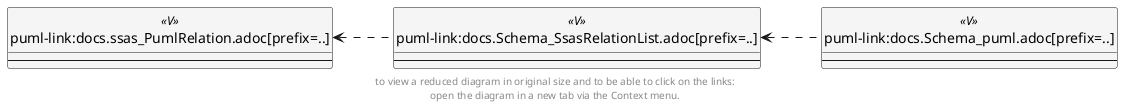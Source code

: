 @startuml
left to right direction
'top to bottom direction
hide circle
'avoide "." issues:
set namespaceSeparator none


skinparam class {
  BackgroundColor White
  BackgroundColor<<FN>> Yellow
  BackgroundColor<<FS>> Yellow
  BackgroundColor<<FT>> LightGray
  BackgroundColor<<IF>> Yellow
  BackgroundColor<<IS>> Yellow
  BackgroundColor<<P>> Aqua
  BackgroundColor<<PC>> Aqua
  BackgroundColor<<SN>> Yellow
  BackgroundColor<<SO>> SlateBlue
  BackgroundColor<<TF>> LightGray
  BackgroundColor<<TR>> Tomato
  BackgroundColor<<U>> White
  BackgroundColor<<V>> WhiteSmoke
  BackgroundColor<<X>> Aqua
}


entity "puml-link:docs.Schema_puml.adoc[prefix=..]" as docs.Schema_puml << V >> {
  --
}

entity "puml-link:docs.Schema_SsasRelationList.adoc[prefix=..]" as docs.Schema_SsasRelationList << V >> {
  --
}

entity "puml-link:docs.ssas_PumlRelation.adoc[prefix=..]" as docs.ssas_PumlRelation << V >> {
  --
}

docs.Schema_SsasRelationList <.. docs.Schema_puml
docs.ssas_PumlRelation <.. docs.Schema_SsasRelationList
footer
to view a reduced diagram in original size and to be able to click on the links:
open the diagram in a new tab via the Context menu.
end footer

@enduml

